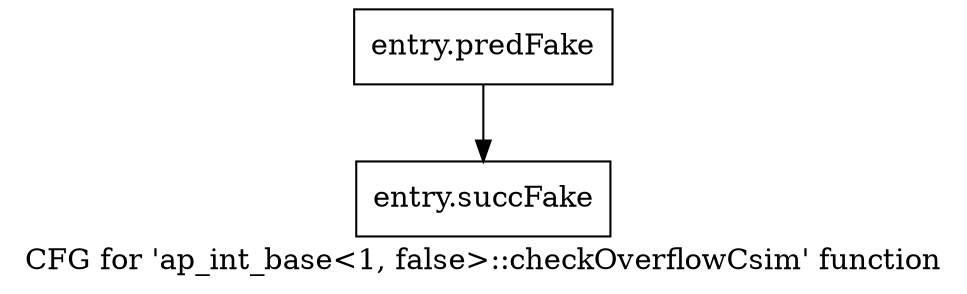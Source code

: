 digraph "CFG for 'ap_int_base\<1, false\>::checkOverflowCsim' function" {
	label="CFG for 'ap_int_base\<1, false\>::checkOverflowCsim' function";

	Node0x5a78ea0 [shape=record,filename="",linenumber="",label="{entry.predFake}"];
	Node0x5a78ea0 -> Node0x5a78fb0[ callList="" memoryops="" filename="/home/omerfaruk/tools/Xilinx/Vitis_HLS/2023.2/include/etc/ap_int_base.h" execusionnum="0"];
	Node0x5a78fb0 [shape=record,filename="/home/omerfaruk/tools/Xilinx/Vitis_HLS/2023.2/include/etc/ap_int_base.h",linenumber="805",label="{entry.succFake}"];
}
